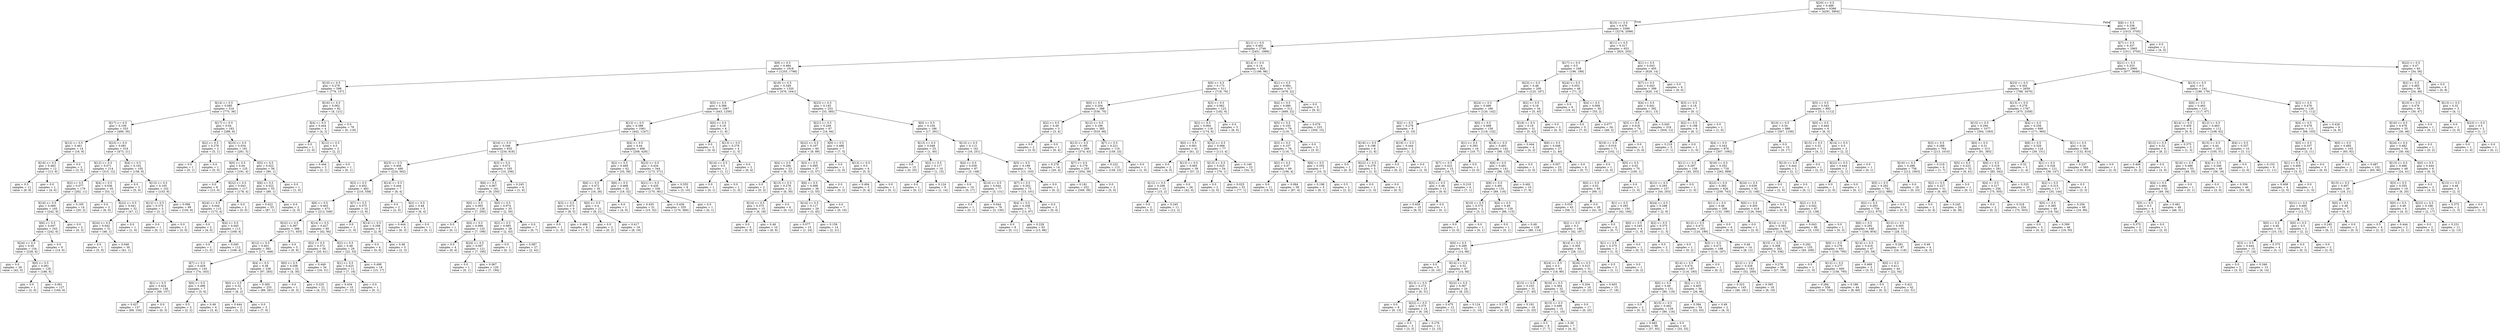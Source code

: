 digraph Tree {
node [shape=box] ;
0 [label="X[20] <= 0.5\ngini = 0.489\nsamples = 6366\nvalue = [4291, 5804]"] ;
1 [label="X[15] <= 0.5\ngini = 0.476\nsamples = 3399\nvalue = [3276, 2099]"] ;
0 -> 1 [labeldistance=2.5, labelangle=45, headlabel="True"] ;
2 [label="X[11] <= 0.5\ngini = 0.492\nsamples = 2746\nvalue = [2451, 1896]"] ;
1 -> 2 ;
3 [label="X[9] <= 0.5\ngini = 0.484\nsamples = 1918\nvalue = [1255, 1798]"] ;
2 -> 3 ;
4 [label="X[10] <= 0.5\ngini = 0.279\nsamples = 598\nvalue = [779, 157]"] ;
3 -> 4 ;
5 [label="X[14] <= 0.5\ngini = 0.085\nsamples = 516\nvalue = [775, 36]"] ;
4 -> 5 ;
6 [label="X[17] <= 0.5\ngini = 0.109\nsamples = 333\nvalue = [489, 30]"] ;
5 -> 6 ;
7 [label="X[12] <= 0.5\ngini = 0.461\nsamples = 14\nvalue = [16, 9]"] ;
6 -> 7 ;
8 [label="X[16] <= 0.5\ngini = 0.483\nsamples = 12\nvalue = [13, 9]"] ;
7 -> 8 ;
9 [label="gini = 0.5\nsamples = 11\nvalue = [9, 9]"] ;
8 -> 9 ;
10 [label="gini = 0.0\nsamples = 1\nvalue = [4, 0]"] ;
8 -> 10 ;
11 [label="gini = 0.0\nsamples = 2\nvalue = [3, 0]"] ;
7 -> 11 ;
12 [label="X[23] <= 0.5\ngini = 0.081\nsamples = 319\nvalue = [473, 21]"] ;
6 -> 12 ;
13 [label="X[12] <= 0.5\ngini = 0.071\nsamples = 214\nvalue = [315, 12]"] ;
12 -> 13 ;
14 [label="X[2] <= 0.5\ngini = 0.077\nsamples = 179\nvalue = [262, 11]"] ;
13 -> 14 ;
15 [label="X[16] <= 0.5\ngini = 0.069\nsamples = 165\nvalue = [242, 9]"] ;
14 -> 15 ;
16 [label="X[6] <= 0.5\ngini = 0.047\nsamples = 163\nvalue = [242, 6]"] ;
15 -> 16 ;
17 [label="X[24] <= 0.5\ngini = 0.05\nsamples = 154\nvalue = [228, 6]"] ;
16 -> 17 ;
18 [label="gini = 0.0\nsamples = 26\nvalue = [42, 0]"] ;
17 -> 18 ;
19 [label="X[0] <= 0.5\ngini = 0.061\nsamples = 128\nvalue = [186, 6]"] ;
17 -> 19 ;
20 [label="gini = 0.0\nsamples = 1\nvalue = [2, 0]"] ;
19 -> 20 ;
21 [label="gini = 0.061\nsamples = 127\nvalue = [184, 6]"] ;
19 -> 21 ;
22 [label="gini = 0.0\nsamples = 9\nvalue = [14, 0]"] ;
16 -> 22 ;
23 [label="gini = 0.0\nsamples = 2\nvalue = [0, 3]"] ;
15 -> 23 ;
24 [label="gini = 0.165\nsamples = 14\nvalue = [20, 2]"] ;
14 -> 24 ;
25 [label="X[4] <= 0.5\ngini = 0.036\nsamples = 35\nvalue = [53, 1]"] ;
13 -> 25 ;
26 [label="gini = 0.0\nsamples = 3\nvalue = [6, 0]"] ;
25 -> 26 ;
27 [label="X[22] <= 0.5\ngini = 0.041\nsamples = 32\nvalue = [47, 1]"] ;
25 -> 27 ;
28 [label="X[24] <= 0.5\ngini = 0.042\nsamples = 31\nvalue = [46, 1]"] ;
27 -> 28 ;
29 [label="gini = 0.0\nsamples = 1\nvalue = [5, 0]"] ;
28 -> 29 ;
30 [label="gini = 0.046\nsamples = 30\nvalue = [41, 1]"] ;
28 -> 30 ;
31 [label="gini = 0.0\nsamples = 1\nvalue = [1, 0]"] ;
27 -> 31 ;
32 [label="X[4] <= 0.5\ngini = 0.102\nsamples = 105\nvalue = [158, 9]"] ;
12 -> 32 ;
33 [label="gini = 0.0\nsamples = 3\nvalue = [5, 0]"] ;
32 -> 33 ;
34 [label="X[13] <= 0.5\ngini = 0.105\nsamples = 102\nvalue = [153, 9]"] ;
32 -> 34 ;
35 [label="X[12] <= 0.5\ngini = 0.375\nsamples = 3\nvalue = [3, 1]"] ;
34 -> 35 ;
36 [label="gini = 0.0\nsamples = 1\nvalue = [0, 1]"] ;
35 -> 36 ;
37 [label="gini = 0.0\nsamples = 2\nvalue = [3, 0]"] ;
35 -> 37 ;
38 [label="gini = 0.096\nsamples = 99\nvalue = [150, 8]"] ;
34 -> 38 ;
39 [label="X[17] <= 0.5\ngini = 0.04\nsamples = 183\nvalue = [286, 6]"] ;
5 -> 39 ;
40 [label="X[2] <= 0.5\ngini = 0.278\nsamples = 2\nvalue = [5, 1]"] ;
39 -> 40 ;
41 [label="gini = 0.0\nsamples = 1\nvalue = [0, 1]"] ;
40 -> 41 ;
42 [label="gini = 0.0\nsamples = 1\nvalue = [5, 0]"] ;
40 -> 42 ;
43 [label="X[23] <= 0.5\ngini = 0.034\nsamples = 181\nvalue = [281, 5]"] ;
39 -> 43 ;
44 [label="X[0] <= 0.5\ngini = 0.04\nsamples = 125\nvalue = [191, 4]"] ;
43 -> 44 ;
45 [label="gini = 0.0\nsamples = 8\nvalue = [13, 0]"] ;
44 -> 45 ;
46 [label="X[22] <= 0.5\ngini = 0.043\nsamples = 117\nvalue = [178, 4]"] ;
44 -> 46 ;
47 [label="X[24] <= 0.5\ngini = 0.044\nsamples = 115\nvalue = [173, 4]"] ;
46 -> 47 ;
48 [label="gini = 0.0\nsamples = 2\nvalue = [4, 0]"] ;
47 -> 48 ;
49 [label="X[4] <= 0.5\ngini = 0.045\nsamples = 113\nvalue = [169, 4]"] ;
47 -> 49 ;
50 [label="gini = 0.0\nsamples = 1\nvalue = [1, 0]"] ;
49 -> 50 ;
51 [label="gini = 0.045\nsamples = 112\nvalue = [168, 4]"] ;
49 -> 51 ;
52 [label="gini = 0.0\nsamples = 2\nvalue = [5, 0]"] ;
46 -> 52 ;
53 [label="X[5] <= 0.5\ngini = 0.022\nsamples = 56\nvalue = [90, 1]"] ;
43 -> 53 ;
54 [label="X[6] <= 0.5\ngini = 0.022\nsamples = 55\nvalue = [89, 1]"] ;
53 -> 54 ;
55 [label="gini = 0.022\nsamples = 53\nvalue = [87, 1]"] ;
54 -> 55 ;
56 [label="gini = 0.0\nsamples = 2\nvalue = [2, 0]"] ;
54 -> 56 ;
57 [label="gini = 0.0\nsamples = 1\nvalue = [1, 0]"] ;
53 -> 57 ;
58 [label="X[16] <= 0.5\ngini = 0.062\nsamples = 82\nvalue = [4, 121]"] ;
4 -> 58 ;
59 [label="X[4] <= 0.5\ngini = 0.444\nsamples = 4\nvalue = [4, 2]"] ;
58 -> 59 ;
60 [label="gini = 0.0\nsamples = 1\nvalue = [2, 0]"] ;
59 -> 60 ;
61 [label="X[12] <= 0.5\ngini = 0.5\nsamples = 3\nvalue = [2, 2]"] ;
59 -> 61 ;
62 [label="gini = 0.444\nsamples = 2\nvalue = [2, 1]"] ;
61 -> 62 ;
63 [label="gini = 0.0\nsamples = 1\nvalue = [0, 1]"] ;
61 -> 63 ;
64 [label="gini = 0.0\nsamples = 78\nvalue = [0, 119]"] ;
58 -> 64 ;
65 [label="X[18] <= 0.5\ngini = 0.349\nsamples = 1320\nvalue = [476, 1641]"] ;
3 -> 65 ;
66 [label="X[5] <= 0.5\ngini = 0.386\nsamples = 1067\nvalue = [443, 1256]"] ;
65 -> 66 ;
67 [label="X[13] <= 0.5\ngini = 0.386\nsamples = 1061\nvalue = [442, 1247]"] ;
66 -> 67 ;
68 [label="X[16] <= 0.5\ngini = 0.346\nsamples = 655\nvalue = [234, 818]"] ;
67 -> 68 ;
69 [label="X[23] <= 0.5\ngini = 0.408\nsamples = 490\nvalue = [224, 562]"] ;
68 -> 69 ;
70 [label="X[3] <= 0.5\ngini = 0.402\nsamples = 483\nvalue = [216, 558]"] ;
69 -> 70 ;
71 [label="X[6] <= 0.5\ngini = 0.403\nsamples = 473\nvalue = [213, 549]"] ;
70 -> 71 ;
72 [label="X[22] <= 0.5\ngini = 0.397\nsamples = 388\nvalue = [171, 455]"] ;
71 -> 72 ;
73 [label="X[12] <= 0.5\ngini = 0.401\nsamples = 383\nvalue = [171, 446]"] ;
72 -> 73 ;
74 [label="X[7] <= 0.5\ngini = 0.429\nsamples = 145\nvalue = [74, 163]"] ;
73 -> 74 ;
75 [label="X[1] <= 0.5\ngini = 0.424\nsamples = 138\nvalue = [69, 157]"] ;
74 -> 75 ;
76 [label="gini = 0.427\nsamples = 137\nvalue = [69, 154]"] ;
75 -> 76 ;
77 [label="gini = 0.0\nsamples = 1\nvalue = [0, 3]"] ;
75 -> 77 ;
78 [label="X[0] <= 0.5\ngini = 0.496\nsamples = 7\nvalue = [5, 6]"] ;
74 -> 78 ;
79 [label="gini = 0.5\nsamples = 3\nvalue = [2, 2]"] ;
78 -> 79 ;
80 [label="gini = 0.49\nsamples = 4\nvalue = [3, 4]"] ;
78 -> 80 ;
81 [label="X[4] <= 0.5\ngini = 0.38\nsamples = 238\nvalue = [97, 283]"] ;
73 -> 81 ;
82 [label="X[0] <= 0.5\ngini = 0.32\nsamples = 5\nvalue = [8, 2]"] ;
81 -> 82 ;
83 [label="gini = 0.444\nsamples = 2\nvalue = [1, 2]"] ;
82 -> 83 ;
84 [label="gini = 0.0\nsamples = 3\nvalue = [7, 0]"] ;
82 -> 84 ;
85 [label="gini = 0.365\nsamples = 233\nvalue = [89, 281]"] ;
81 -> 85 ;
86 [label="gini = 0.0\nsamples = 5\nvalue = [0, 9]"] ;
72 -> 86 ;
87 [label="X[14] <= 0.5\ngini = 0.427\nsamples = 85\nvalue = [42, 94]"] ;
71 -> 87 ;
88 [label="X[2] <= 0.5\ngini = 0.372\nsamples = 56\nvalue = [20, 61]"] ;
87 -> 88 ;
89 [label="X[0] <= 0.5\ngini = 0.208\nsamples = 22\nvalue = [4, 30]"] ;
88 -> 89 ;
90 [label="gini = 0.0\nsamples = 1\nvalue = [0, 3]"] ;
89 -> 90 ;
91 [label="gini = 0.225\nsamples = 21\nvalue = [4, 27]"] ;
89 -> 91 ;
92 [label="gini = 0.449\nsamples = 34\nvalue = [16, 31]"] ;
88 -> 92 ;
93 [label="X[2] <= 0.5\ngini = 0.48\nsamples = 29\nvalue = [22, 33]"] ;
87 -> 93 ;
94 [label="X[1] <= 0.5\ngini = 0.423\nsamples = 11\nvalue = [7, 16]"] ;
93 -> 94 ;
95 [label="gini = 0.434\nsamples = 10\nvalue = [7, 15]"] ;
94 -> 95 ;
96 [label="gini = 0.0\nsamples = 1\nvalue = [0, 1]"] ;
94 -> 96 ;
97 [label="gini = 0.498\nsamples = 18\nvalue = [15, 17]"] ;
93 -> 97 ;
98 [label="X[7] <= 0.5\ngini = 0.375\nsamples = 10\nvalue = [3, 9]"] ;
70 -> 98 ;
99 [label="gini = 0.0\nsamples = 1\nvalue = [1, 0]"] ;
98 -> 99 ;
100 [label="X[14] <= 0.5\ngini = 0.298\nsamples = 9\nvalue = [2, 9]"] ;
98 -> 100 ;
101 [label="gini = 0.0\nsamples = 4\nvalue = [0, 6]"] ;
100 -> 101 ;
102 [label="gini = 0.48\nsamples = 5\nvalue = [2, 3]"] ;
100 -> 102 ;
103 [label="X[14] <= 0.5\ngini = 0.444\nsamples = 7\nvalue = [8, 4]"] ;
69 -> 103 ;
104 [label="gini = 0.0\nsamples = 2\nvalue = [2, 0]"] ;
103 -> 104 ;
105 [label="X[2] <= 0.5\ngini = 0.48\nsamples = 5\nvalue = [6, 4]"] ;
103 -> 105 ;
106 [label="gini = 0.444\nsamples = 4\nvalue = [6, 3]"] ;
105 -> 106 ;
107 [label="gini = 0.0\nsamples = 1\nvalue = [0, 1]"] ;
105 -> 107 ;
108 [label="X[3] <= 0.5\ngini = 0.072\nsamples = 165\nvalue = [10, 256]"] ;
68 -> 108 ;
109 [label="X[6] <= 0.5\ngini = 0.067\nsamples = 161\nvalue = [9, 250]"] ;
108 -> 109 ;
110 [label="X[0] <= 0.5\ngini = 0.065\nsamples = 126\nvalue = [7, 200]"] ;
109 -> 110 ;
111 [label="gini = 0.0\nsamples = 1\nvalue = [0, 1]"] ;
110 -> 111 ;
112 [label="X[4] <= 0.5\ngini = 0.066\nsamples = 125\nvalue = [7, 199]"] ;
110 -> 112 ;
113 [label="gini = 0.0\nsamples = 4\nvalue = [0, 4]"] ;
112 -> 113 ;
114 [label="X[24] <= 0.5\ngini = 0.067\nsamples = 121\nvalue = [7, 195]"] ;
112 -> 114 ;
115 [label="gini = 0.0\nsamples = 1\nvalue = [0, 1]"] ;
114 -> 115 ;
116 [label="gini = 0.067\nsamples = 120\nvalue = [7, 194]"] ;
114 -> 116 ;
117 [label="X[0] <= 0.5\ngini = 0.074\nsamples = 35\nvalue = [2, 50]"] ;
109 -> 117 ;
118 [label="X[2] <= 0.5\ngini = 0.085\nsamples = 28\nvalue = [2, 43]"] ;
117 -> 118 ;
119 [label="gini = 0.0\nsamples = 1\nvalue = [0, 1]"] ;
118 -> 119 ;
120 [label="gini = 0.087\nsamples = 27\nvalue = [2, 42]"] ;
118 -> 120 ;
121 [label="gini = 0.0\nsamples = 7\nvalue = [0, 7]"] ;
117 -> 121 ;
122 [label="gini = 0.245\nsamples = 4\nvalue = [1, 6]"] ;
108 -> 122 ;
123 [label="X[4] <= 0.5\ngini = 0.44\nsamples = 406\nvalue = [208, 429]"] ;
67 -> 123 ;
124 [label="X[2] <= 0.5\ngini = 0.469\nsamples = 62\nvalue = [35, 58]"] ;
123 -> 124 ;
125 [label="X[6] <= 0.5\ngini = 0.472\nsamples = 30\nvalue = [16, 26]"] ;
124 -> 125 ;
126 [label="X[3] <= 0.5\ngini = 0.473\nsamples = 9\nvalue = [8, 5]"] ;
125 -> 126 ;
127 [label="gini = 0.0\nsamples = 1\nvalue = [1, 0]"] ;
126 -> 127 ;
128 [label="gini = 0.486\nsamples = 8\nvalue = [7, 5]"] ;
126 -> 128 ;
129 [label="X[0] <= 0.5\ngini = 0.4\nsamples = 21\nvalue = [8, 21]"] ;
125 -> 129 ;
130 [label="gini = 0.0\nsamples = 2\nvalue = [0, 2]"] ;
129 -> 130 ;
131 [label="gini = 0.417\nsamples = 19\nvalue = [8, 19]"] ;
129 -> 131 ;
132 [label="X[6] <= 0.5\ngini = 0.468\nsamples = 32\nvalue = [19, 32]"] ;
124 -> 132 ;
133 [label="gini = 0.0\nsamples = 1\nvalue = [4, 0]"] ;
132 -> 133 ;
134 [label="gini = 0.435\nsamples = 31\nvalue = [15, 32]"] ;
132 -> 134 ;
135 [label="X[23] <= 0.5\ngini = 0.434\nsamples = 344\nvalue = [173, 371]"] ;
123 -> 135 ;
136 [label="X[21] <= 0.5\ngini = 0.435\nsamples = 336\nvalue = [170, 361]"] ;
135 -> 136 ;
137 [label="gini = 0.436\nsamples = 335\nvalue = [170, 360]"] ;
136 -> 137 ;
138 [label="gini = 0.0\nsamples = 1\nvalue = [0, 1]"] ;
136 -> 138 ;
139 [label="gini = 0.355\nsamples = 8\nvalue = [3, 10]"] ;
135 -> 139 ;
140 [label="X[0] <= 0.5\ngini = 0.18\nsamples = 6\nvalue = [1, 9]"] ;
66 -> 140 ;
141 [label="gini = 0.0\nsamples = 2\nvalue = [0, 4]"] ;
140 -> 141 ;
142 [label="X[13] <= 0.5\ngini = 0.278\nsamples = 4\nvalue = [1, 5]"] ;
140 -> 142 ;
143 [label="X[14] <= 0.5\ngini = 0.5\nsamples = 2\nvalue = [1, 1]"] ;
142 -> 143 ;
144 [label="gini = 0.0\nsamples = 1\nvalue = [0, 1]"] ;
143 -> 144 ;
145 [label="gini = 0.0\nsamples = 1\nvalue = [1, 0]"] ;
143 -> 145 ;
146 [label="gini = 0.0\nsamples = 2\nvalue = [0, 4]"] ;
142 -> 146 ;
147 [label="X[23] <= 0.5\ngini = 0.145\nsamples = 253\nvalue = [33, 385]"] ;
65 -> 147 ;
148 [label="X[21] <= 0.5\ngini = 0.249\nsamples = 67\nvalue = [16, 94]"] ;
147 -> 148 ;
149 [label="X[22] <= 0.5\ngini = 0.167\nsamples = 60\nvalue = [9, 89]"] ;
148 -> 149 ;
150 [label="X[4] <= 0.5\ngini = 0.266\nsamples = 23\nvalue = [6, 32]"] ;
149 -> 150 ;
151 [label="gini = 0.0\nsamples = 2\nvalue = [0, 2]"] ;
150 -> 151 ;
152 [label="X[13] <= 0.5\ngini = 0.278\nsamples = 21\nvalue = [6, 30]"] ;
150 -> 152 ;
153 [label="X[14] <= 0.5\ngini = 0.375\nsamples = 15\nvalue = [6, 18]"] ;
152 -> 153 ;
154 [label="gini = 0.0\nsamples = 5\nvalue = [0, 9]"] ;
153 -> 154 ;
155 [label="gini = 0.48\nsamples = 10\nvalue = [6, 9]"] ;
153 -> 155 ;
156 [label="gini = 0.0\nsamples = 6\nvalue = [0, 12]"] ;
152 -> 156 ;
157 [label="X[3] <= 0.5\ngini = 0.095\nsamples = 37\nvalue = [3, 57]"] ;
149 -> 157 ;
158 [label="X[6] <= 0.5\ngini = 0.098\nsamples = 36\nvalue = [3, 55]"] ;
157 -> 158 ;
159 [label="X[14] <= 0.5\ngini = 0.117\nsamples = 29\nvalue = [3, 45]"] ;
158 -> 159 ;
160 [label="gini = 0.077\nsamples = 15\nvalue = [1, 24]"] ;
159 -> 160 ;
161 [label="gini = 0.159\nsamples = 14\nvalue = [2, 21]"] ;
159 -> 161 ;
162 [label="gini = 0.0\nsamples = 7\nvalue = [0, 10]"] ;
158 -> 162 ;
163 [label="gini = 0.0\nsamples = 1\nvalue = [0, 2]"] ;
157 -> 163 ;
164 [label="X[0] <= 0.5\ngini = 0.486\nsamples = 7\nvalue = [7, 5]"] ;
148 -> 164 ;
165 [label="gini = 0.0\nsamples = 1\nvalue = [2, 0]"] ;
164 -> 165 ;
166 [label="X[13] <= 0.5\ngini = 0.5\nsamples = 6\nvalue = [5, 5]"] ;
164 -> 166 ;
167 [label="gini = 0.494\nsamples = 5\nvalue = [5, 4]"] ;
166 -> 167 ;
168 [label="gini = 0.0\nsamples = 1\nvalue = [0, 1]"] ;
166 -> 168 ;
169 [label="X[0] <= 0.5\ngini = 0.104\nsamples = 186\nvalue = [17, 291]"] ;
147 -> 169 ;
170 [label="X[13] <= 0.5\ngini = 0.048\nsamples = 25\nvalue = [1, 40]"] ;
169 -> 170 ;
171 [label="gini = 0.0\nsamples = 15\nvalue = [0, 25]"] ;
170 -> 171 ;
172 [label="X[2] <= 0.5\ngini = 0.117\nsamples = 10\nvalue = [1, 15]"] ;
170 -> 172 ;
173 [label="gini = 0.0\nsamples = 1\nvalue = [0, 1]"] ;
172 -> 173 ;
174 [label="gini = 0.124\nsamples = 9\nvalue = [1, 14]"] ;
172 -> 174 ;
175 [label="X[13] <= 0.5\ngini = 0.113\nsamples = 161\nvalue = [16, 251]"] ;
169 -> 175 ;
176 [label="X[4] <= 0.5\ngini = 0.039\nsamples = 87\nvalue = [3, 148]"] ;
175 -> 176 ;
177 [label="gini = 0.0\nsamples = 10\nvalue = [0, 17]"] ;
176 -> 177 ;
178 [label="X[14] <= 0.5\ngini = 0.044\nsamples = 77\nvalue = [3, 131]"] ;
176 -> 178 ;
179 [label="gini = 0.0\nsamples = 1\nvalue = [0, 1]"] ;
178 -> 179 ;
180 [label="gini = 0.044\nsamples = 76\nvalue = [3, 130]"] ;
178 -> 180 ;
181 [label="X[5] <= 0.5\ngini = 0.199\nsamples = 74\nvalue = [13, 103]"] ;
175 -> 181 ;
182 [label="X[7] <= 0.5\ngini = 0.202\nsamples = 73\nvalue = [13, 101]"] ;
181 -> 182 ;
183 [label="X[4] <= 0.5\ngini = 0.208\nsamples = 71\nvalue = [13, 97]"] ;
182 -> 183 ;
184 [label="gini = 0.0\nsamples = 8\nvalue = [0, 11]"] ;
183 -> 184 ;
185 [label="gini = 0.228\nsamples = 63\nvalue = [13, 86]"] ;
183 -> 185 ;
186 [label="gini = 0.0\nsamples = 2\nvalue = [0, 4]"] ;
182 -> 186 ;
187 [label="gini = 0.0\nsamples = 1\nvalue = [0, 2]"] ;
181 -> 187 ;
188 [label="X[14] <= 0.5\ngini = 0.14\nsamples = 828\nvalue = [1196, 98]"] ;
2 -> 188 ;
189 [label="X[6] <= 0.5\ngini = 0.173\nsamples = 511\nvalue = [718, 76]"] ;
188 -> 189 ;
190 [label="X[0] <= 0.5\ngini = 0.204\nsamples = 388\nvalue = [536, 70]"] ;
189 -> 190 ;
191 [label="X[2] <= 0.5\ngini = 0.49\nsamples = 3\nvalue = [3, 4]"] ;
190 -> 191 ;
192 [label="gini = 0.0\nsamples = 2\nvalue = [3, 0]"] ;
191 -> 192 ;
193 [label="gini = 0.0\nsamples = 1\nvalue = [0, 4]"] ;
191 -> 193 ;
194 [label="X[12] <= 0.5\ngini = 0.196\nsamples = 385\nvalue = [533, 66]"] ;
190 -> 194 ;
195 [label="X[13] <= 0.5\ngini = 0.185\nsamples = 269\nvalue = [374, 43]"] ;
194 -> 195 ;
196 [label="gini = 0.278\nsamples = 14\nvalue = [20, 4]"] ;
195 -> 196 ;
197 [label="X[7] <= 0.5\ngini = 0.179\nsamples = 255\nvalue = [354, 39]"] ;
195 -> 197 ;
198 [label="gini = 0.181\nsamples = 252\nvalue = [349, 39]"] ;
197 -> 198 ;
199 [label="gini = 0.0\nsamples = 3\nvalue = [5, 0]"] ;
197 -> 199 ;
200 [label="X[7] <= 0.5\ngini = 0.221\nsamples = 116\nvalue = [159, 23]"] ;
194 -> 200 ;
201 [label="gini = 0.222\nsamples = 115\nvalue = [158, 23]"] ;
200 -> 201 ;
202 [label="gini = 0.0\nsamples = 1\nvalue = [1, 0]"] ;
200 -> 202 ;
203 [label="X[3] <= 0.5\ngini = 0.062\nsamples = 123\nvalue = [182, 6]"] ;
189 -> 203 ;
204 [label="X[2] <= 0.5\ngini = 0.064\nsamples = 118\nvalue = [174, 6]"] ;
203 -> 204 ;
205 [label="X[0] <= 0.5\ngini = 0.061\nsamples = 41\nvalue = [61, 2]"] ;
204 -> 205 ;
206 [label="gini = 0.0\nsamples = 2\nvalue = [4, 0]"] ;
205 -> 206 ;
207 [label="X[13] <= 0.5\ngini = 0.065\nsamples = 39\nvalue = [57, 2]"] ;
205 -> 207 ;
208 [label="X[12] <= 0.5\ngini = 0.208\nsamples = 13\nvalue = [15, 2]"] ;
207 -> 208 ;
209 [label="gini = 0.0\nsamples = 2\nvalue = [3, 0]"] ;
208 -> 209 ;
210 [label="gini = 0.245\nsamples = 11\nvalue = [12, 2]"] ;
208 -> 210 ;
211 [label="gini = 0.0\nsamples = 26\nvalue = [42, 0]"] ;
207 -> 211 ;
212 [label="X[12] <= 0.5\ngini = 0.066\nsamples = 77\nvalue = [113, 4]"] ;
204 -> 212 ;
213 [label="X[13] <= 0.5\ngini = 0.025\nsamples = 54\nvalue = [79, 1]"] ;
212 -> 213 ;
214 [label="gini = 0.0\nsamples = 2\nvalue = [2, 0]"] ;
213 -> 214 ;
215 [label="gini = 0.025\nsamples = 52\nvalue = [77, 1]"] ;
213 -> 215 ;
216 [label="gini = 0.149\nsamples = 23\nvalue = [34, 3]"] ;
212 -> 216 ;
217 [label="gini = 0.0\nsamples = 5\nvalue = [8, 0]"] ;
203 -> 217 ;
218 [label="X[1] <= 0.5\ngini = 0.084\nsamples = 317\nvalue = [478, 22]"] ;
188 -> 218 ;
219 [label="X[4] <= 0.5\ngini = 0.086\nsamples = 312\nvalue = [469, 22]"] ;
218 -> 219 ;
220 [label="X[5] <= 0.5\ngini = 0.105\nsamples = 79\nvalue = [119, 7]"] ;
219 -> 220 ;
221 [label="X[3] <= 0.5\ngini = 0.107\nsamples = 76\nvalue = [116, 7]"] ;
220 -> 221 ;
222 [label="X[2] <= 0.5\ngini = 0.07\nsamples = 69\nvalue = [106, 4]"] ;
221 -> 222 ;
223 [label="gini = 0.0\nsamples = 11\nvalue = [19, 0]"] ;
222 -> 223 ;
224 [label="gini = 0.084\nsamples = 58\nvalue = [87, 4]"] ;
222 -> 224 ;
225 [label="X[6] <= 0.5\ngini = 0.355\nsamples = 7\nvalue = [10, 3]"] ;
221 -> 225 ;
226 [label="gini = 0.198\nsamples = 5\nvalue = [8, 1]"] ;
225 -> 226 ;
227 [label="gini = 0.5\nsamples = 2\nvalue = [2, 2]"] ;
225 -> 227 ;
228 [label="gini = 0.0\nsamples = 3\nvalue = [3, 0]"] ;
220 -> 228 ;
229 [label="gini = 0.079\nsamples = 233\nvalue = [350, 15]"] ;
219 -> 229 ;
230 [label="gini = 0.0\nsamples = 5\nvalue = [9, 0]"] ;
218 -> 230 ;
231 [label="X[11] <= 0.5\ngini = 0.317\nsamples = 653\nvalue = [825, 203]"] ;
1 -> 231 ;
232 [label="X[17] <= 0.5\ngini = 0.5\nsamples = 248\nvalue = [196, 189]"] ;
231 -> 232 ;
233 [label="X[23] <= 0.5\ngini = 0.48\nsamples = 200\nvalue = [125, 187]"] ;
232 -> 233 ;
234 [label="X[24] <= 0.5\ngini = 0.496\nsamples = 166\nvalue = [120, 142]"] ;
233 -> 234 ;
235 [label="X[2] <= 0.5\ngini = 0.278\nsamples = 8\nvalue = [2, 10]"] ;
234 -> 235 ;
236 [label="X[18] <= 0.5\ngini = 0.198\nsamples = 6\nvalue = [1, 8]"] ;
235 -> 236 ;
237 [label="gini = 0.0\nsamples = 1\nvalue = [0, 3]"] ;
236 -> 237 ;
238 [label="X[22] <= 0.5\ngini = 0.278\nsamples = 5\nvalue = [1, 5]"] ;
236 -> 238 ;
239 [label="gini = 0.0\nsamples = 1\nvalue = [1, 0]"] ;
238 -> 239 ;
240 [label="gini = 0.0\nsamples = 4\nvalue = [0, 5]"] ;
238 -> 240 ;
241 [label="X[19] <= 0.5\ngini = 0.444\nsamples = 2\nvalue = [1, 2]"] ;
235 -> 241 ;
242 [label="gini = 0.0\nsamples = 1\nvalue = [0, 2]"] ;
241 -> 242 ;
243 [label="gini = 0.0\nsamples = 1\nvalue = [1, 0]"] ;
241 -> 243 ;
244 [label="X[0] <= 0.5\ngini = 0.498\nsamples = 158\nvalue = [118, 132]"] ;
234 -> 244 ;
245 [label="X[1] <= 0.5\ngini = 0.393\nsamples = 16\nvalue = [19, 7]"] ;
244 -> 245 ;
246 [label="X[7] <= 0.5\ngini = 0.423\nsamples = 15\nvalue = [16, 7]"] ;
245 -> 246 ;
247 [label="X[3] <= 0.5\ngini = 0.48\nsamples = 11\nvalue = [9, 6]"] ;
246 -> 247 ;
248 [label="gini = 0.459\nsamples = 10\nvalue = [9, 5]"] ;
247 -> 248 ;
249 [label="gini = 0.0\nsamples = 1\nvalue = [0, 1]"] ;
247 -> 249 ;
250 [label="gini = 0.219\nsamples = 4\nvalue = [7, 1]"] ;
246 -> 250 ;
251 [label="gini = 0.0\nsamples = 1\nvalue = [3, 0]"] ;
245 -> 251 ;
252 [label="X[18] <= 0.5\ngini = 0.493\nsamples = 142\nvalue = [99, 125]"] ;
244 -> 252 ;
253 [label="X[6] <= 0.5\ngini = 0.491\nsamples = 141\nvalue = [96, 125]"] ;
252 -> 253 ;
254 [label="X[9] <= 0.5\ngini = 0.491\nsamples = 131\nvalue = [89, 116]"] ;
253 -> 254 ;
255 [label="X[10] <= 0.5\ngini = 0.375\nsamples = 2\nvalue = [3, 1]"] ;
254 -> 255 ;
256 [label="gini = 0.0\nsamples = 1\nvalue = [3, 0]"] ;
255 -> 256 ;
257 [label="gini = 0.0\nsamples = 1\nvalue = [0, 1]"] ;
255 -> 257 ;
258 [label="X[4] <= 0.5\ngini = 0.49\nsamples = 129\nvalue = [86, 115]"] ;
254 -> 258 ;
259 [label="gini = 0.0\nsamples = 1\nvalue = [0, 1]"] ;
258 -> 259 ;
260 [label="gini = 0.49\nsamples = 128\nvalue = [86, 114]"] ;
258 -> 260 ;
261 [label="gini = 0.492\nsamples = 10\nvalue = [7, 9]"] ;
253 -> 261 ;
262 [label="gini = 0.0\nsamples = 1\nvalue = [3, 0]"] ;
252 -> 262 ;
263 [label="X[2] <= 0.5\ngini = 0.18\nsamples = 34\nvalue = [5, 45]"] ;
233 -> 263 ;
264 [label="X[18] <= 0.5\ngini = 0.19\nsamples = 31\nvalue = [5, 42]"] ;
263 -> 264 ;
265 [label="gini = 0.444\nsamples = 4\nvalue = [4, 2]"] ;
264 -> 265 ;
266 [label="X[6] <= 0.5\ngini = 0.048\nsamples = 27\nvalue = [1, 40]"] ;
264 -> 266 ;
267 [label="gini = 0.057\nsamples = 23\nvalue = [1, 33]"] ;
266 -> 267 ;
268 [label="gini = 0.0\nsamples = 4\nvalue = [0, 7]"] ;
266 -> 268 ;
269 [label="gini = 0.0\nsamples = 3\nvalue = [0, 3]"] ;
263 -> 269 ;
270 [label="X[24] <= 0.5\ngini = 0.053\nsamples = 48\nvalue = [71, 2]"] ;
232 -> 270 ;
271 [label="gini = 0.0\nsamples = 9\nvalue = [16, 0]"] ;
270 -> 271 ;
272 [label="X[4] <= 0.5\ngini = 0.068\nsamples = 39\nvalue = [55, 2]"] ;
270 -> 272 ;
273 [label="gini = 0.0\nsamples = 5\nvalue = [7, 0]"] ;
272 -> 273 ;
274 [label="gini = 0.077\nsamples = 34\nvalue = [48, 2]"] ;
272 -> 274 ;
275 [label="X[1] <= 0.5\ngini = 0.043\nsamples = 405\nvalue = [629, 14]"] ;
231 -> 275 ;
276 [label="X[7] <= 0.5\ngini = 0.043\nsamples = 399\nvalue = [620, 14]"] ;
275 -> 276 ;
277 [label="X[4] <= 0.5\ngini = 0.041\nsamples = 392\nvalue = [611, 13]"] ;
276 -> 277 ;
278 [label="X[3] <= 0.5\ngini = 0.018\nsamples = 74\nvalue = [107, 1]"] ;
277 -> 278 ;
279 [label="X[19] <= 0.5\ngini = 0.019\nsamples = 71\nvalue = [102, 1]"] ;
278 -> 279 ;
280 [label="gini = 0.0\nsamples = 1\nvalue = [2, 0]"] ;
279 -> 280 ;
281 [label="X[5] <= 0.5\ngini = 0.02\nsamples = 70\nvalue = [100, 1]"] ;
279 -> 281 ;
282 [label="X[0] <= 0.5\ngini = 0.02\nsamples = 69\nvalue = [99, 1]"] ;
281 -> 282 ;
283 [label="gini = 0.033\nsamples = 43\nvalue = [58, 1]"] ;
282 -> 283 ;
284 [label="gini = 0.0\nsamples = 26\nvalue = [41, 0]"] ;
282 -> 284 ;
285 [label="gini = 0.0\nsamples = 1\nvalue = [1, 0]"] ;
281 -> 285 ;
286 [label="gini = 0.0\nsamples = 3\nvalue = [5, 0]"] ;
278 -> 286 ;
287 [label="gini = 0.045\nsamples = 318\nvalue = [504, 12]"] ;
277 -> 287 ;
288 [label="X[3] <= 0.5\ngini = 0.18\nsamples = 7\nvalue = [9, 1]"] ;
276 -> 288 ;
289 [label="X[2] <= 0.5\ngini = 0.198\nsamples = 6\nvalue = [8, 1]"] ;
288 -> 289 ;
290 [label="gini = 0.219\nsamples = 5\nvalue = [7, 1]"] ;
289 -> 290 ;
291 [label="gini = 0.0\nsamples = 1\nvalue = [1, 0]"] ;
289 -> 291 ;
292 [label="gini = 0.0\nsamples = 1\nvalue = [1, 0]"] ;
288 -> 292 ;
293 [label="gini = 0.0\nsamples = 6\nvalue = [9, 0]"] ;
275 -> 293 ;
294 [label="X[8] <= 0.5\ngini = 0.338\nsamples = 2967\nvalue = [1015, 3705]"] ;
0 -> 294 [labeldistance=2.5, labelangle=-45, headlabel="False"] ;
295 [label="X[7] <= 0.5\ngini = 0.337\nsamples = 2965\nvalue = [1011, 3705]"] ;
294 -> 295 ;
296 [label="X[21] <= 0.5\ngini = 0.333\nsamples = 2900\nvalue = [977, 3649]"] ;
295 -> 296 ;
297 [label="X[23] <= 0.5\ngini = 0.302\nsamples = 2659\nvalue = [788, 3470]"] ;
296 -> 297 ;
298 [label="X[5] <= 0.5\ngini = 0.343\nsamples = 892\nvalue = [313, 1112]"] ;
297 -> 298 ;
299 [label="X[10] <= 0.5\ngini = 0.34\nsamples = 886\nvalue = [307, 1109]"] ;
298 -> 299 ;
300 [label="X[4] <= 0.5\ngini = 0.343\nsamples = 876\nvalue = [307, 1092]"] ;
299 -> 300 ;
301 [label="X[11] <= 0.5\ngini = 0.297\nsamples = 158\nvalue = [45, 203]"] ;
300 -> 301 ;
302 [label="X[12] <= 0.5\ngini = 0.293\nsamples = 157\nvalue = [44, 203]"] ;
301 -> 302 ;
303 [label="X[1] <= 0.5\ngini = 0.293\nsamples = 150\nvalue = [42, 194]"] ;
302 -> 303 ;
304 [label="X[2] <= 0.5\ngini = 0.3\nsamples = 146\nvalue = [42, 187]"] ;
303 -> 304 ;
305 [label="X[0] <= 0.5\ngini = 0.289\nsamples = 52\nvalue = [14, 66]"] ;
304 -> 305 ;
306 [label="gini = 0.0\nsamples = 5\nvalue = [0, 10]"] ;
305 -> 306 ;
307 [label="X[14] <= 0.5\ngini = 0.32\nsamples = 47\nvalue = [14, 56]"] ;
305 -> 307 ;
308 [label="X[13] <= 0.5\ngini = 0.272\nsamples = 23\nvalue = [6, 31]"] ;
307 -> 308 ;
309 [label="gini = 0.0\nsamples = 9\nvalue = [0, 13]"] ;
308 -> 309 ;
310 [label="X[22] <= 0.5\ngini = 0.375\nsamples = 14\nvalue = [6, 18]"] ;
308 -> 310 ;
311 [label="gini = 0.5\nsamples = 3\nvalue = [3, 3]"] ;
310 -> 311 ;
312 [label="gini = 0.278\nsamples = 11\nvalue = [3, 15]"] ;
310 -> 312 ;
313 [label="X[22] <= 0.5\ngini = 0.367\nsamples = 24\nvalue = [8, 25]"] ;
307 -> 313 ;
314 [label="gini = 0.475\nsamples = 12\nvalue = [7, 11]"] ;
313 -> 314 ;
315 [label="gini = 0.124\nsamples = 12\nvalue = [1, 14]"] ;
313 -> 315 ;
316 [label="X[14] <= 0.5\ngini = 0.305\nsamples = 94\nvalue = [28, 121]"] ;
304 -> 316 ;
317 [label="X[24] <= 0.5\ngini = 0.3\nsamples = 63\nvalue = [18, 80]"] ;
316 -> 317 ;
318 [label="X[15] <= 0.5\ngini = 0.233\nsamples = 31\nvalue = [7, 45]"] ;
317 -> 318 ;
319 [label="gini = 0.278\nsamples = 15\nvalue = [4, 20]"] ;
318 -> 319 ;
320 [label="gini = 0.191\nsamples = 16\nvalue = [3, 25]"] ;
318 -> 320 ;
321 [label="X[16] <= 0.5\ngini = 0.364\nsamples = 32\nvalue = [11, 35]"] ;
317 -> 321 ;
322 [label="X[15] <= 0.5\ngini = 0.499\nsamples = 15\nvalue = [11, 10]"] ;
321 -> 322 ;
323 [label="gini = 0.5\nsamples = 8\nvalue = [7, 7]"] ;
322 -> 323 ;
324 [label="gini = 0.49\nsamples = 7\nvalue = [4, 3]"] ;
322 -> 324 ;
325 [label="gini = 0.0\nsamples = 17\nvalue = [0, 25]"] ;
321 -> 325 ;
326 [label="X[24] <= 0.5\ngini = 0.315\nsamples = 31\nvalue = [10, 41]"] ;
316 -> 326 ;
327 [label="gini = 0.204\nsamples = 16\nvalue = [3, 23]"] ;
326 -> 327 ;
328 [label="gini = 0.403\nsamples = 15\nvalue = [7, 18]"] ;
326 -> 328 ;
329 [label="gini = 0.0\nsamples = 4\nvalue = [0, 7]"] ;
303 -> 329 ;
330 [label="X[24] <= 0.5\ngini = 0.298\nsamples = 7\nvalue = [2, 9]"] ;
302 -> 330 ;
331 [label="X[0] <= 0.5\ngini = 0.245\nsamples = 4\nvalue = [1, 6]"] ;
330 -> 331 ;
332 [label="X[1] <= 0.5\ngini = 0.375\nsamples = 3\nvalue = [1, 3]"] ;
331 -> 332 ;
333 [label="gini = 0.5\nsamples = 2\nvalue = [1, 1]"] ;
332 -> 333 ;
334 [label="gini = 0.0\nsamples = 1\nvalue = [0, 2]"] ;
332 -> 334 ;
335 [label="gini = 0.0\nsamples = 1\nvalue = [0, 3]"] ;
331 -> 335 ;
336 [label="X[2] <= 0.5\ngini = 0.375\nsamples = 3\nvalue = [1, 3]"] ;
330 -> 336 ;
337 [label="gini = 0.5\nsamples = 2\nvalue = [1, 1]"] ;
336 -> 337 ;
338 [label="gini = 0.0\nsamples = 1\nvalue = [0, 2]"] ;
336 -> 338 ;
339 [label="gini = 0.0\nsamples = 1\nvalue = [1, 0]"] ;
301 -> 339 ;
340 [label="X[16] <= 0.5\ngini = 0.352\nsamples = 718\nvalue = [262, 889]"] ;
300 -> 340 ;
341 [label="X[22] <= 0.5\ngini = 0.383\nsamples = 626\nvalue = [259, 743]"] ;
340 -> 341 ;
342 [label="X[11] <= 0.5\ngini = 0.48\nsamples = 208\nvalue = [133, 199]"] ;
341 -> 342 ;
343 [label="X[12] <= 0.5\ngini = 0.473\nsamples = 202\nvalue = [124, 199]"] ;
342 -> 343 ;
344 [label="X[3] <= 0.5\ngini = 0.473\nsamples = 188\nvalue = [116, 187]"] ;
343 -> 344 ;
345 [label="X[14] <= 0.5\ngini = 0.474\nsamples = 187\nvalue = [116, 185]"] ;
344 -> 345 ;
346 [label="X[0] <= 0.5\ngini = 0.49\nsamples = 131\nvalue = [90, 119]"] ;
345 -> 346 ;
347 [label="gini = 0.0\nsamples = 2\nvalue = [0, 3]"] ;
346 -> 347 ;
348 [label="X[15] <= 0.5\ngini = 0.492\nsamples = 129\nvalue = [90, 116]"] ;
346 -> 348 ;
349 [label="gini = 0.483\nsamples = 88\nvalue = [57, 83]"] ;
348 -> 349 ;
350 [label="gini = 0.5\nsamples = 41\nvalue = [33, 33]"] ;
348 -> 350 ;
351 [label="X[2] <= 0.5\ngini = 0.405\nsamples = 56\nvalue = [26, 66]"] ;
345 -> 351 ;
352 [label="gini = 0.384\nsamples = 54\nvalue = [22, 63]"] ;
351 -> 352 ;
353 [label="gini = 0.49\nsamples = 2\nvalue = [4, 3]"] ;
351 -> 353 ;
354 [label="gini = 0.0\nsamples = 1\nvalue = [0, 2]"] ;
344 -> 354 ;
355 [label="gini = 0.48\nsamples = 14\nvalue = [8, 12]"] ;
343 -> 355 ;
356 [label="gini = 0.0\nsamples = 6\nvalue = [9, 0]"] ;
342 -> 356 ;
357 [label="X[0] <= 0.5\ngini = 0.305\nsamples = 418\nvalue = [126, 544]"] ;
341 -> 357 ;
358 [label="gini = 0.0\nsamples = 1\nvalue = [2, 0]"] ;
357 -> 358 ;
359 [label="X[14] <= 0.5\ngini = 0.302\nsamples = 417\nvalue = [124, 544]"] ;
357 -> 359 ;
360 [label="X[15] <= 0.5\ngini = 0.308\nsamples = 262\nvalue = [79, 336]"] ;
359 -> 360 ;
361 [label="X[12] <= 0.5\ngini = 0.328\nsamples = 163\nvalue = [52, 200]"] ;
360 -> 361 ;
362 [label="gini = 0.323\nsamples = 145\nvalue = [46, 181]"] ;
361 -> 362 ;
363 [label="gini = 0.365\nsamples = 18\nvalue = [6, 19]"] ;
361 -> 363 ;
364 [label="gini = 0.276\nsamples = 99\nvalue = [27, 136]"] ;
360 -> 364 ;
365 [label="gini = 0.292\nsamples = 155\nvalue = [45, 208]"] ;
359 -> 365 ;
366 [label="X[24] <= 0.5\ngini = 0.039\nsamples = 92\nvalue = [3, 146]"] ;
340 -> 366 ;
367 [label="gini = 0.0\nsamples = 5\nvalue = [0, 8]"] ;
366 -> 367 ;
368 [label="X[2] <= 0.5\ngini = 0.042\nsamples = 87\nvalue = [3, 138]"] ;
366 -> 368 ;
369 [label="gini = 0.043\nsamples = 86\nvalue = [3, 135]"] ;
368 -> 369 ;
370 [label="gini = 0.0\nsamples = 1\nvalue = [0, 3]"] ;
368 -> 370 ;
371 [label="gini = 0.0\nsamples = 10\nvalue = [0, 17]"] ;
299 -> 371 ;
372 [label="X[0] <= 0.5\ngini = 0.444\nsamples = 6\nvalue = [6, 3]"] ;
298 -> 372 ;
373 [label="X[15] <= 0.5\ngini = 0.32\nsamples = 3\nvalue = [4, 1]"] ;
372 -> 373 ;
374 [label="X[13] <= 0.5\ngini = 0.444\nsamples = 2\nvalue = [2, 1]"] ;
373 -> 374 ;
375 [label="gini = 0.0\nsamples = 1\nvalue = [2, 0]"] ;
374 -> 375 ;
376 [label="gini = 0.0\nsamples = 1\nvalue = [0, 1]"] ;
374 -> 376 ;
377 [label="gini = 0.0\nsamples = 1\nvalue = [2, 0]"] ;
373 -> 377 ;
378 [label="X[14] <= 0.5\ngini = 0.5\nsamples = 3\nvalue = [2, 2]"] ;
372 -> 378 ;
379 [label="X[22] <= 0.5\ngini = 0.444\nsamples = 2\nvalue = [2, 1]"] ;
378 -> 379 ;
380 [label="gini = 0.0\nsamples = 1\nvalue = [2, 0]"] ;
379 -> 380 ;
381 [label="gini = 0.0\nsamples = 1\nvalue = [0, 1]"] ;
379 -> 381 ;
382 [label="gini = 0.0\nsamples = 1\nvalue = [0, 1]"] ;
378 -> 382 ;
383 [label="X[13] <= 0.5\ngini = 0.279\nsamples = 1767\nvalue = [475, 2358]"] ;
297 -> 383 ;
384 [label="X[15] <= 0.5\ngini = 0.294\nsamples = 1077\nvalue = [304, 1393]"] ;
383 -> 384 ;
385 [label="X[3] <= 0.5\ngini = 0.288\nsamples = 764\nvalue = [213, 1010]"] ;
384 -> 385 ;
386 [label="X[16] <= 0.5\ngini = 0.288\nsamples = 758\nvalue = [212, 1003]"] ;
385 -> 386 ;
387 [label="X[5] <= 0.5\ngini = 0.292\nsamples = 742\nvalue = [212, 980]"] ;
386 -> 387 ;
388 [label="X[2] <= 0.5\ngini = 0.293\nsamples = 739\nvalue = [212, 975]"] ;
387 -> 388 ;
389 [label="X[6] <= 0.5\ngini = 0.292\nsamples = 648\nvalue = [184, 854]"] ;
388 -> 389 ;
390 [label="X[0] <= 0.5\ngini = 0.278\nsamples = 601\nvalue = [159, 795]"] ;
389 -> 390 ;
391 [label="gini = 0.0\nsamples = 1\nvalue = [1, 0]"] ;
390 -> 391 ;
392 [label="X[12] <= 0.5\ngini = 0.277\nsamples = 600\nvalue = [158, 795]"] ;
390 -> 392 ;
393 [label="gini = 0.284\nsamples = 556\nvalue = [150, 726]"] ;
392 -> 393 ;
394 [label="gini = 0.186\nsamples = 44\nvalue = [8, 69]"] ;
392 -> 394 ;
395 [label="X[14] <= 0.5\ngini = 0.418\nsamples = 47\nvalue = [25, 59]"] ;
389 -> 395 ;
396 [label="gini = 0.469\nsamples = 3\nvalue = [3, 5]"] ;
395 -> 396 ;
397 [label="X[0] <= 0.5\ngini = 0.411\nsamples = 44\nvalue = [22, 54]"] ;
395 -> 397 ;
398 [label="gini = 0.0\nsamples = 2\nvalue = [0, 3]"] ;
397 -> 398 ;
399 [label="gini = 0.421\nsamples = 42\nvalue = [22, 51]"] ;
397 -> 399 ;
400 [label="X[12] <= 0.5\ngini = 0.305\nsamples = 91\nvalue = [28, 121]"] ;
388 -> 400 ;
401 [label="gini = 0.281\nsamples = 87\nvalue = [24, 118]"] ;
400 -> 401 ;
402 [label="gini = 0.49\nsamples = 4\nvalue = [4, 3]"] ;
400 -> 402 ;
403 [label="gini = 0.0\nsamples = 3\nvalue = [0, 5]"] ;
387 -> 403 ;
404 [label="gini = 0.0\nsamples = 16\nvalue = [0, 23]"] ;
386 -> 404 ;
405 [label="gini = 0.219\nsamples = 6\nvalue = [1, 7]"] ;
385 -> 405 ;
406 [label="X[0] <= 0.5\ngini = 0.31\nsamples = 313\nvalue = [91, 383]"] ;
384 -> 406 ;
407 [label="X[5] <= 0.5\ngini = 0.223\nsamples = 32\nvalue = [6, 41]"] ;
406 -> 407 ;
408 [label="X[2] <= 0.5\ngini = 0.227\nsamples = 31\nvalue = [6, 40]"] ;
407 -> 408 ;
409 [label="gini = 0.0\nsamples = 2\nvalue = [0, 4]"] ;
408 -> 409 ;
410 [label="gini = 0.245\nsamples = 29\nvalue = [6, 36]"] ;
408 -> 410 ;
411 [label="gini = 0.0\nsamples = 1\nvalue = [0, 1]"] ;
407 -> 411 ;
412 [label="X[6] <= 0.5\ngini = 0.319\nsamples = 281\nvalue = [85, 342]"] ;
406 -> 412 ;
413 [label="X[4] <= 0.5\ngini = 0.317\nsamples = 256\nvalue = [75, 305]"] ;
412 -> 413 ;
414 [label="gini = 0.0\nsamples = 2\nvalue = [0, 2]"] ;
413 -> 414 ;
415 [label="gini = 0.318\nsamples = 254\nvalue = [75, 303]"] ;
413 -> 415 ;
416 [label="gini = 0.335\nsamples = 25\nvalue = [10, 37]"] ;
412 -> 416 ;
417 [label="X[4] <= 0.5\ngini = 0.256\nsamples = 690\nvalue = [171, 965]"] ;
383 -> 417 ;
418 [label="X[6] <= 0.5\ngini = 0.326\nsamples = 124\nvalue = [39, 151]"] ;
417 -> 418 ;
419 [label="gini = 0.32\nsamples = 3\nvalue = [1, 4]"] ;
418 -> 419 ;
420 [label="X[1] <= 0.5\ngini = 0.326\nsamples = 121\nvalue = [38, 147]"] ;
418 -> 420 ;
421 [label="X[2] <= 0.5\ngini = 0.315\nsamples = 117\nvalue = [35, 144]"] ;
420 -> 421 ;
422 [label="X[0] <= 0.5\ngini = 0.385\nsamples = 49\nvalue = [19, 54]"] ;
421 -> 422 ;
423 [label="gini = 0.0\nsamples = 3\nvalue = [0, 4]"] ;
422 -> 423 ;
424 [label="gini = 0.399\nsamples = 46\nvalue = [19, 50]"] ;
422 -> 424 ;
425 [label="gini = 0.256\nsamples = 68\nvalue = [16, 90]"] ;
421 -> 425 ;
426 [label="gini = 0.5\nsamples = 4\nvalue = [3, 3]"] ;
420 -> 426 ;
427 [label="X[1] <= 0.5\ngini = 0.24\nsamples = 566\nvalue = [132, 814]"] ;
417 -> 427 ;
428 [label="gini = 0.237\nsamples = 565\nvalue = [130, 814]"] ;
427 -> 428 ;
429 [label="gini = 0.0\nsamples = 1\nvalue = [2, 0]"] ;
427 -> 429 ;
430 [label="X[13] <= 0.5\ngini = 0.5\nsamples = 241\nvalue = [189, 179]"] ;
296 -> 430 ;
431 [label="X[0] <= 0.5\ngini = 0.463\nsamples = 121\nvalue = [117, 67]"] ;
430 -> 431 ;
432 [label="X[14] <= 0.5\ngini = 0.459\nsamples = 9\nvalue = [9, 5]"] ;
431 -> 432 ;
433 [label="X[12] <= 0.5\ngini = 0.32\nsamples = 6\nvalue = [8, 2]"] ;
432 -> 433 ;
434 [label="gini = 0.408\nsamples = 5\nvalue = [5, 2]"] ;
433 -> 434 ;
435 [label="gini = 0.0\nsamples = 1\nvalue = [3, 0]"] ;
433 -> 435 ;
436 [label="gini = 0.375\nsamples = 3\nvalue = [1, 3]"] ;
432 -> 436 ;
437 [label="X[12] <= 0.5\ngini = 0.463\nsamples = 112\nvalue = [108, 62]"] ;
431 -> 437 ;
438 [label="X[15] <= 0.5\ngini = 0.44\nsamples = 102\nvalue = [105, 51]"] ;
437 -> 438 ;
439 [label="X[16] <= 0.5\ngini = 0.486\nsamples = 53\nvalue = [49, 35]"] ;
438 -> 439 ;
440 [label="X[4] <= 0.5\ngini = 0.484\nsamples = 52\nvalue = [49, 34]"] ;
439 -> 440 ;
441 [label="X[5] <= 0.5\ngini = 0.5\nsamples = 4\nvalue = [3, 3]"] ;
440 -> 441 ;
442 [label="gini = 0.375\nsamples = 3\nvalue = [1, 3]"] ;
441 -> 442 ;
443 [label="gini = 0.0\nsamples = 1\nvalue = [2, 0]"] ;
441 -> 443 ;
444 [label="gini = 0.481\nsamples = 48\nvalue = [46, 31]"] ;
440 -> 444 ;
445 [label="gini = 0.0\nsamples = 1\nvalue = [0, 1]"] ;
439 -> 445 ;
446 [label="X[4] <= 0.5\ngini = 0.346\nsamples = 49\nvalue = [56, 16]"] ;
438 -> 446 ;
447 [label="gini = 0.0\nsamples = 3\nvalue = [3, 0]"] ;
446 -> 447 ;
448 [label="gini = 0.356\nsamples = 46\nvalue = [53, 16]"] ;
446 -> 448 ;
449 [label="X[4] <= 0.5\ngini = 0.337\nsamples = 10\nvalue = [3, 11]"] ;
437 -> 449 ;
450 [label="gini = 0.0\nsamples = 1\nvalue = [2, 0]"] ;
449 -> 450 ;
451 [label="gini = 0.153\nsamples = 9\nvalue = [1, 11]"] ;
449 -> 451 ;
452 [label="X[2] <= 0.5\ngini = 0.476\nsamples = 120\nvalue = [72, 112]"] ;
430 -> 452 ;
453 [label="X[4] <= 0.5\ngini = 0.479\nsamples = 111\nvalue = [68, 103]"] ;
452 -> 453 ;
454 [label="X[0] <= 0.5\ngini = 0.337\nsamples = 8\nvalue = [3, 11]"] ;
453 -> 454 ;
455 [label="X[1] <= 0.5\ngini = 0.469\nsamples = 5\nvalue = [3, 5]"] ;
454 -> 455 ;
456 [label="gini = 0.408\nsamples = 4\nvalue = [2, 5]"] ;
455 -> 456 ;
457 [label="gini = 0.0\nsamples = 1\nvalue = [1, 0]"] ;
455 -> 457 ;
458 [label="gini = 0.0\nsamples = 3\nvalue = [0, 6]"] ;
454 -> 458 ;
459 [label="X[0] <= 0.5\ngini = 0.485\nsamples = 103\nvalue = [65, 92]"] ;
453 -> 459 ;
460 [label="gini = 0.0\nsamples = 1\nvalue = [0, 2]"] ;
459 -> 460 ;
461 [label="gini = 0.487\nsamples = 102\nvalue = [65, 90]"] ;
459 -> 461 ;
462 [label="gini = 0.426\nsamples = 9\nvalue = [4, 9]"] ;
452 -> 462 ;
463 [label="X[22] <= 0.5\ngini = 0.47\nsamples = 65\nvalue = [34, 56]"] ;
295 -> 463 ;
464 [label="X[2] <= 0.5\ngini = 0.485\nsamples = 59\nvalue = [34, 48]"] ;
463 -> 464 ;
465 [label="X[10] <= 0.5\ngini = 0.476\nsamples = 56\nvalue = [30, 47]"] ;
464 -> 465 ;
466 [label="X[16] <= 0.5\ngini = 0.478\nsamples = 55\nvalue = [30, 46]"] ;
465 -> 466 ;
467 [label="X[24] <= 0.5\ngini = 0.482\nsamples = 54\nvalue = [30, 44]"] ;
466 -> 467 ;
468 [label="X[13] <= 0.5\ngini = 0.466\nsamples = 48\nvalue = [24, 41]"] ;
467 -> 468 ;
469 [label="X[15] <= 0.5\ngini = 0.497\nsamples = 29\nvalue = [18, 21]"] ;
468 -> 469 ;
470 [label="X[21] <= 0.5\ngini = 0.485\nsamples = 22\nvalue = [12, 17]"] ;
469 -> 470 ;
471 [label="X[0] <= 0.5\ngini = 0.48\nsamples = 19\nvalue = [10, 15]"] ;
470 -> 471 ;
472 [label="X[3] <= 0.5\ngini = 0.444\nsamples = 15\nvalue = [7, 14]"] ;
471 -> 472 ;
473 [label="gini = 0.0\nsamples = 2\nvalue = [3, 0]"] ;
472 -> 473 ;
474 [label="gini = 0.346\nsamples = 13\nvalue = [4, 14]"] ;
472 -> 474 ;
475 [label="gini = 0.375\nsamples = 4\nvalue = [3, 1]"] ;
471 -> 475 ;
476 [label="X[0] <= 0.5\ngini = 0.5\nsamples = 3\nvalue = [2, 2]"] ;
470 -> 476 ;
477 [label="gini = 0.0\nsamples = 1\nvalue = [0, 2]"] ;
476 -> 477 ;
478 [label="gini = 0.0\nsamples = 2\nvalue = [2, 0]"] ;
476 -> 478 ;
479 [label="X[0] <= 0.5\ngini = 0.48\nsamples = 7\nvalue = [6, 4]"] ;
469 -> 479 ;
480 [label="gini = 0.245\nsamples = 5\nvalue = [6, 1]"] ;
479 -> 480 ;
481 [label="gini = 0.0\nsamples = 2\nvalue = [0, 3]"] ;
479 -> 481 ;
482 [label="X[3] <= 0.5\ngini = 0.355\nsamples = 19\nvalue = [6, 20]"] ;
468 -> 482 ;
483 [label="X[0] <= 0.5\ngini = 0.49\nsamples = 6\nvalue = [4, 3]"] ;
482 -> 483 ;
484 [label="gini = 0.5\nsamples = 4\nvalue = [2, 2]"] ;
483 -> 484 ;
485 [label="gini = 0.444\nsamples = 2\nvalue = [2, 1]"] ;
483 -> 485 ;
486 [label="X[23] <= 0.5\ngini = 0.188\nsamples = 13\nvalue = [2, 17]"] ;
482 -> 486 ;
487 [label="gini = 0.0\nsamples = 2\nvalue = [0, 4]"] ;
486 -> 487 ;
488 [label="gini = 0.231\nsamples = 11\nvalue = [2, 13]"] ;
486 -> 488 ;
489 [label="X[0] <= 0.5\ngini = 0.444\nsamples = 6\nvalue = [6, 3]"] ;
467 -> 489 ;
490 [label="gini = 0.0\nsamples = 3\nvalue = [4, 0]"] ;
489 -> 490 ;
491 [label="X[15] <= 0.5\ngini = 0.48\nsamples = 3\nvalue = [2, 3]"] ;
489 -> 491 ;
492 [label="gini = 0.375\nsamples = 2\nvalue = [1, 3]"] ;
491 -> 492 ;
493 [label="gini = 0.0\nsamples = 1\nvalue = [1, 0]"] ;
491 -> 493 ;
494 [label="gini = 0.0\nsamples = 1\nvalue = [0, 2]"] ;
466 -> 494 ;
495 [label="gini = 0.0\nsamples = 1\nvalue = [0, 1]"] ;
465 -> 495 ;
496 [label="X[13] <= 0.5\ngini = 0.32\nsamples = 3\nvalue = [4, 1]"] ;
464 -> 496 ;
497 [label="gini = 0.0\nsamples = 1\nvalue = [3, 0]"] ;
496 -> 497 ;
498 [label="X[23] <= 0.5\ngini = 0.5\nsamples = 2\nvalue = [1, 1]"] ;
496 -> 498 ;
499 [label="gini = 0.0\nsamples = 1\nvalue = [1, 0]"] ;
498 -> 499 ;
500 [label="gini = 0.0\nsamples = 1\nvalue = [0, 1]"] ;
498 -> 500 ;
501 [label="gini = 0.0\nsamples = 6\nvalue = [0, 8]"] ;
463 -> 501 ;
502 [label="gini = 0.0\nsamples = 2\nvalue = [4, 0]"] ;
294 -> 502 ;
}